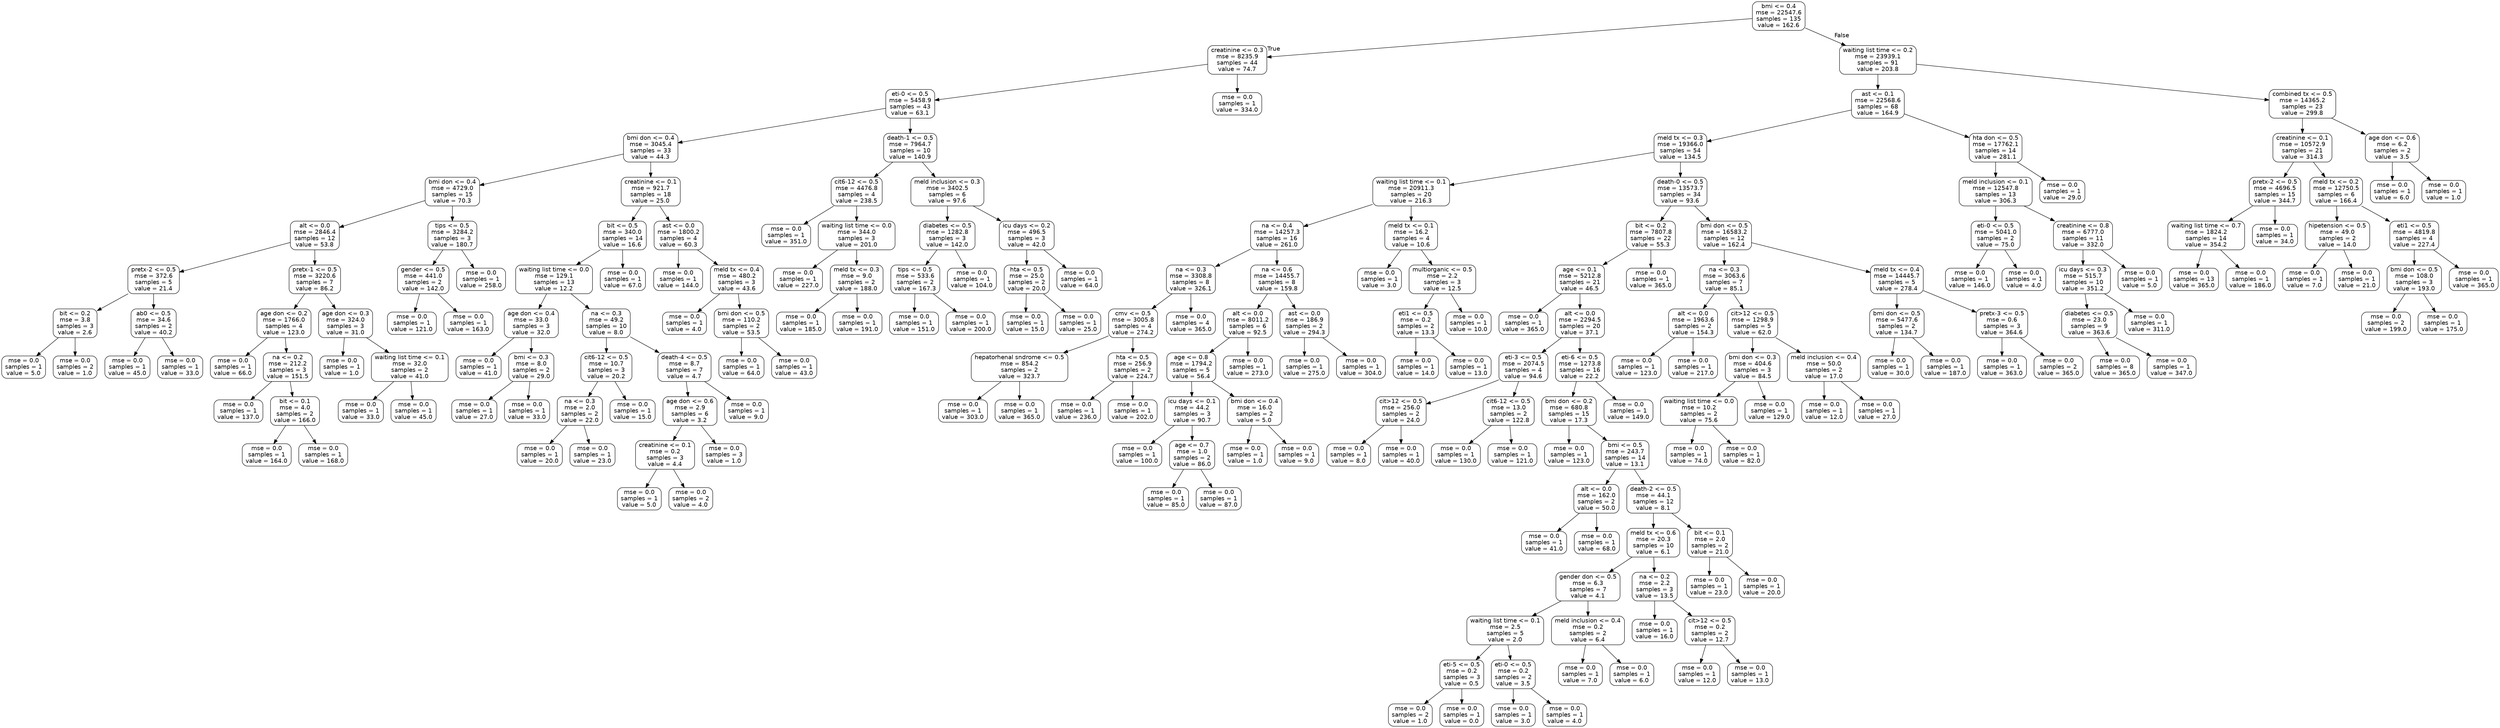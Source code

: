 digraph Tree {
node [shape=box, style="rounded", color="black", fontname=helvetica] ;
edge [fontname=helvetica] ;
0 [label="bmi <= 0.4\nmse = 22547.6\nsamples = 135\nvalue = 162.6"] ;
1 [label="creatinine <= 0.3\nmse = 8235.9\nsamples = 44\nvalue = 74.7"] ;
0 -> 1 [labeldistance=2.5, labelangle=45, headlabel="True"] ;
2 [label="eti-0 <= 0.5\nmse = 5458.9\nsamples = 43\nvalue = 63.1"] ;
1 -> 2 ;
3 [label="bmi don <= 0.4\nmse = 3045.4\nsamples = 33\nvalue = 44.3"] ;
2 -> 3 ;
4 [label="bmi don <= 0.4\nmse = 4729.0\nsamples = 15\nvalue = 70.3"] ;
3 -> 4 ;
5 [label="alt <= 0.0\nmse = 2846.4\nsamples = 12\nvalue = 53.8"] ;
4 -> 5 ;
6 [label="pretx-2 <= 0.5\nmse = 372.6\nsamples = 5\nvalue = 21.4"] ;
5 -> 6 ;
7 [label="bit <= 0.2\nmse = 3.8\nsamples = 3\nvalue = 2.6"] ;
6 -> 7 ;
8 [label="mse = 0.0\nsamples = 1\nvalue = 5.0"] ;
7 -> 8 ;
9 [label="mse = 0.0\nsamples = 2\nvalue = 1.0"] ;
7 -> 9 ;
10 [label="ab0 <= 0.5\nmse = 34.6\nsamples = 2\nvalue = 40.2"] ;
6 -> 10 ;
11 [label="mse = 0.0\nsamples = 1\nvalue = 45.0"] ;
10 -> 11 ;
12 [label="mse = 0.0\nsamples = 1\nvalue = 33.0"] ;
10 -> 12 ;
13 [label="pretx-1 <= 0.5\nmse = 3220.6\nsamples = 7\nvalue = 86.2"] ;
5 -> 13 ;
14 [label="age don <= 0.2\nmse = 1766.0\nsamples = 4\nvalue = 123.0"] ;
13 -> 14 ;
15 [label="mse = 0.0\nsamples = 1\nvalue = 66.0"] ;
14 -> 15 ;
16 [label="na <= 0.2\nmse = 212.2\nsamples = 3\nvalue = 151.5"] ;
14 -> 16 ;
17 [label="mse = 0.0\nsamples = 1\nvalue = 137.0"] ;
16 -> 17 ;
18 [label="bit <= 0.1\nmse = 4.0\nsamples = 2\nvalue = 166.0"] ;
16 -> 18 ;
19 [label="mse = 0.0\nsamples = 1\nvalue = 164.0"] ;
18 -> 19 ;
20 [label="mse = 0.0\nsamples = 1\nvalue = 168.0"] ;
18 -> 20 ;
21 [label="age don <= 0.3\nmse = 324.0\nsamples = 3\nvalue = 31.0"] ;
13 -> 21 ;
22 [label="mse = 0.0\nsamples = 1\nvalue = 1.0"] ;
21 -> 22 ;
23 [label="waiting list time <= 0.1\nmse = 32.0\nsamples = 2\nvalue = 41.0"] ;
21 -> 23 ;
24 [label="mse = 0.0\nsamples = 1\nvalue = 33.0"] ;
23 -> 24 ;
25 [label="mse = 0.0\nsamples = 1\nvalue = 45.0"] ;
23 -> 25 ;
26 [label="tips <= 0.5\nmse = 3284.2\nsamples = 3\nvalue = 180.7"] ;
4 -> 26 ;
27 [label="gender <= 0.5\nmse = 441.0\nsamples = 2\nvalue = 142.0"] ;
26 -> 27 ;
28 [label="mse = 0.0\nsamples = 1\nvalue = 121.0"] ;
27 -> 28 ;
29 [label="mse = 0.0\nsamples = 1\nvalue = 163.0"] ;
27 -> 29 ;
30 [label="mse = 0.0\nsamples = 1\nvalue = 258.0"] ;
26 -> 30 ;
31 [label="creatinine <= 0.1\nmse = 921.7\nsamples = 18\nvalue = 25.0"] ;
3 -> 31 ;
32 [label="bit <= 0.5\nmse = 340.0\nsamples = 14\nvalue = 16.6"] ;
31 -> 32 ;
33 [label="waiting list time <= 0.0\nmse = 129.1\nsamples = 13\nvalue = 12.2"] ;
32 -> 33 ;
34 [label="age don <= 0.4\nmse = 33.0\nsamples = 3\nvalue = 32.0"] ;
33 -> 34 ;
35 [label="mse = 0.0\nsamples = 1\nvalue = 41.0"] ;
34 -> 35 ;
36 [label="bmi <= 0.3\nmse = 8.0\nsamples = 2\nvalue = 29.0"] ;
34 -> 36 ;
37 [label="mse = 0.0\nsamples = 1\nvalue = 27.0"] ;
36 -> 37 ;
38 [label="mse = 0.0\nsamples = 1\nvalue = 33.0"] ;
36 -> 38 ;
39 [label="na <= 0.3\nmse = 49.2\nsamples = 10\nvalue = 8.0"] ;
33 -> 39 ;
40 [label="cit6-12 <= 0.5\nmse = 10.7\nsamples = 3\nvalue = 20.2"] ;
39 -> 40 ;
41 [label="na <= 0.3\nmse = 2.0\nsamples = 2\nvalue = 22.0"] ;
40 -> 41 ;
42 [label="mse = 0.0\nsamples = 1\nvalue = 20.0"] ;
41 -> 42 ;
43 [label="mse = 0.0\nsamples = 1\nvalue = 23.0"] ;
41 -> 43 ;
44 [label="mse = 0.0\nsamples = 1\nvalue = 15.0"] ;
40 -> 44 ;
45 [label="death-4 <= 0.5\nmse = 8.7\nsamples = 7\nvalue = 4.7"] ;
39 -> 45 ;
46 [label="age don <= 0.6\nmse = 2.9\nsamples = 6\nvalue = 3.2"] ;
45 -> 46 ;
47 [label="creatinine <= 0.1\nmse = 0.2\nsamples = 3\nvalue = 4.4"] ;
46 -> 47 ;
48 [label="mse = 0.0\nsamples = 1\nvalue = 5.0"] ;
47 -> 48 ;
49 [label="mse = 0.0\nsamples = 2\nvalue = 4.0"] ;
47 -> 49 ;
50 [label="mse = 0.0\nsamples = 3\nvalue = 1.0"] ;
46 -> 50 ;
51 [label="mse = 0.0\nsamples = 1\nvalue = 9.0"] ;
45 -> 51 ;
52 [label="mse = 0.0\nsamples = 1\nvalue = 67.0"] ;
32 -> 52 ;
53 [label="ast <= 0.0\nmse = 1800.2\nsamples = 4\nvalue = 60.3"] ;
31 -> 53 ;
54 [label="mse = 0.0\nsamples = 1\nvalue = 144.0"] ;
53 -> 54 ;
55 [label="meld tx <= 0.4\nmse = 480.2\nsamples = 3\nvalue = 43.6"] ;
53 -> 55 ;
56 [label="mse = 0.0\nsamples = 1\nvalue = 4.0"] ;
55 -> 56 ;
57 [label="bmi don <= 0.5\nmse = 110.2\nsamples = 2\nvalue = 53.5"] ;
55 -> 57 ;
58 [label="mse = 0.0\nsamples = 1\nvalue = 64.0"] ;
57 -> 58 ;
59 [label="mse = 0.0\nsamples = 1\nvalue = 43.0"] ;
57 -> 59 ;
60 [label="death-1 <= 0.5\nmse = 7964.7\nsamples = 10\nvalue = 140.9"] ;
2 -> 60 ;
61 [label="cit6-12 <= 0.5\nmse = 4476.8\nsamples = 4\nvalue = 238.5"] ;
60 -> 61 ;
62 [label="mse = 0.0\nsamples = 1\nvalue = 351.0"] ;
61 -> 62 ;
63 [label="waiting list time <= 0.0\nmse = 344.0\nsamples = 3\nvalue = 201.0"] ;
61 -> 63 ;
64 [label="mse = 0.0\nsamples = 1\nvalue = 227.0"] ;
63 -> 64 ;
65 [label="meld tx <= 0.3\nmse = 9.0\nsamples = 2\nvalue = 188.0"] ;
63 -> 65 ;
66 [label="mse = 0.0\nsamples = 1\nvalue = 185.0"] ;
65 -> 66 ;
67 [label="mse = 0.0\nsamples = 1\nvalue = 191.0"] ;
65 -> 67 ;
68 [label="meld inclusion <= 0.3\nmse = 3402.5\nsamples = 6\nvalue = 97.6"] ;
60 -> 68 ;
69 [label="diabetes <= 0.5\nmse = 1282.8\nsamples = 3\nvalue = 142.0"] ;
68 -> 69 ;
70 [label="tips <= 0.5\nmse = 533.6\nsamples = 2\nvalue = 167.3"] ;
69 -> 70 ;
71 [label="mse = 0.0\nsamples = 1\nvalue = 151.0"] ;
70 -> 71 ;
72 [label="mse = 0.0\nsamples = 1\nvalue = 200.0"] ;
70 -> 72 ;
73 [label="mse = 0.0\nsamples = 1\nvalue = 104.0"] ;
69 -> 73 ;
74 [label="icu days <= 0.2\nmse = 496.5\nsamples = 3\nvalue = 42.0"] ;
68 -> 74 ;
75 [label="hta <= 0.5\nmse = 25.0\nsamples = 2\nvalue = 20.0"] ;
74 -> 75 ;
76 [label="mse = 0.0\nsamples = 1\nvalue = 15.0"] ;
75 -> 76 ;
77 [label="mse = 0.0\nsamples = 1\nvalue = 25.0"] ;
75 -> 77 ;
78 [label="mse = 0.0\nsamples = 1\nvalue = 64.0"] ;
74 -> 78 ;
79 [label="mse = 0.0\nsamples = 1\nvalue = 334.0"] ;
1 -> 79 ;
80 [label="waiting list time <= 0.2\nmse = 23939.1\nsamples = 91\nvalue = 203.8"] ;
0 -> 80 [labeldistance=2.5, labelangle=-45, headlabel="False"] ;
81 [label="ast <= 0.1\nmse = 22568.6\nsamples = 68\nvalue = 164.9"] ;
80 -> 81 ;
82 [label="meld tx <= 0.3\nmse = 19366.0\nsamples = 54\nvalue = 134.5"] ;
81 -> 82 ;
83 [label="waiting list time <= 0.1\nmse = 20911.3\nsamples = 20\nvalue = 216.3"] ;
82 -> 83 ;
84 [label="na <= 0.4\nmse = 14257.3\nsamples = 16\nvalue = 261.0"] ;
83 -> 84 ;
85 [label="na <= 0.3\nmse = 3308.8\nsamples = 8\nvalue = 326.1"] ;
84 -> 85 ;
86 [label="cmv <= 0.5\nmse = 3005.8\nsamples = 4\nvalue = 274.2"] ;
85 -> 86 ;
87 [label="hepatorhenal sndrome <= 0.5\nmse = 854.2\nsamples = 2\nvalue = 323.7"] ;
86 -> 87 ;
88 [label="mse = 0.0\nsamples = 1\nvalue = 303.0"] ;
87 -> 88 ;
89 [label="mse = 0.0\nsamples = 1\nvalue = 365.0"] ;
87 -> 89 ;
90 [label="hta <= 0.5\nmse = 256.9\nsamples = 2\nvalue = 224.7"] ;
86 -> 90 ;
91 [label="mse = 0.0\nsamples = 1\nvalue = 236.0"] ;
90 -> 91 ;
92 [label="mse = 0.0\nsamples = 1\nvalue = 202.0"] ;
90 -> 92 ;
93 [label="mse = 0.0\nsamples = 4\nvalue = 365.0"] ;
85 -> 93 ;
94 [label="na <= 0.6\nmse = 14455.7\nsamples = 8\nvalue = 159.8"] ;
84 -> 94 ;
95 [label="alt <= 0.0\nmse = 8011.2\nsamples = 6\nvalue = 92.5"] ;
94 -> 95 ;
96 [label="age <= 0.8\nmse = 1794.2\nsamples = 5\nvalue = 56.4"] ;
95 -> 96 ;
97 [label="icu days <= 0.1\nmse = 44.2\nsamples = 3\nvalue = 90.7"] ;
96 -> 97 ;
98 [label="mse = 0.0\nsamples = 1\nvalue = 100.0"] ;
97 -> 98 ;
99 [label="age <= 0.7\nmse = 1.0\nsamples = 2\nvalue = 86.0"] ;
97 -> 99 ;
100 [label="mse = 0.0\nsamples = 1\nvalue = 85.0"] ;
99 -> 100 ;
101 [label="mse = 0.0\nsamples = 1\nvalue = 87.0"] ;
99 -> 101 ;
102 [label="bmi don <= 0.4\nmse = 16.0\nsamples = 2\nvalue = 5.0"] ;
96 -> 102 ;
103 [label="mse = 0.0\nsamples = 1\nvalue = 1.0"] ;
102 -> 103 ;
104 [label="mse = 0.0\nsamples = 1\nvalue = 9.0"] ;
102 -> 104 ;
105 [label="mse = 0.0\nsamples = 1\nvalue = 273.0"] ;
95 -> 105 ;
106 [label="ast <= 0.0\nmse = 186.9\nsamples = 2\nvalue = 294.3"] ;
94 -> 106 ;
107 [label="mse = 0.0\nsamples = 1\nvalue = 275.0"] ;
106 -> 107 ;
108 [label="mse = 0.0\nsamples = 1\nvalue = 304.0"] ;
106 -> 108 ;
109 [label="meld tx <= 0.1\nmse = 16.2\nsamples = 4\nvalue = 10.6"] ;
83 -> 109 ;
110 [label="mse = 0.0\nsamples = 1\nvalue = 3.0"] ;
109 -> 110 ;
111 [label="multiorganic <= 0.5\nmse = 2.2\nsamples = 3\nvalue = 12.5"] ;
109 -> 111 ;
112 [label="eti1 <= 0.5\nmse = 0.2\nsamples = 2\nvalue = 13.3"] ;
111 -> 112 ;
113 [label="mse = 0.0\nsamples = 1\nvalue = 14.0"] ;
112 -> 113 ;
114 [label="mse = 0.0\nsamples = 1\nvalue = 13.0"] ;
112 -> 114 ;
115 [label="mse = 0.0\nsamples = 1\nvalue = 10.0"] ;
111 -> 115 ;
116 [label="death-0 <= 0.5\nmse = 13573.7\nsamples = 34\nvalue = 93.6"] ;
82 -> 116 ;
117 [label="bit <= 0.2\nmse = 7807.8\nsamples = 22\nvalue = 55.3"] ;
116 -> 117 ;
118 [label="age <= 0.1\nmse = 5212.8\nsamples = 21\nvalue = 46.5"] ;
117 -> 118 ;
119 [label="mse = 0.0\nsamples = 1\nvalue = 365.0"] ;
118 -> 119 ;
120 [label="alt <= 0.0\nmse = 2294.5\nsamples = 20\nvalue = 37.1"] ;
118 -> 120 ;
121 [label="eti-3 <= 0.5\nmse = 2074.5\nsamples = 4\nvalue = 94.6"] ;
120 -> 121 ;
122 [label="cit>12 <= 0.5\nmse = 256.0\nsamples = 2\nvalue = 24.0"] ;
121 -> 122 ;
123 [label="mse = 0.0\nsamples = 1\nvalue = 8.0"] ;
122 -> 123 ;
124 [label="mse = 0.0\nsamples = 1\nvalue = 40.0"] ;
122 -> 124 ;
125 [label="cit6-12 <= 0.5\nmse = 13.0\nsamples = 2\nvalue = 122.8"] ;
121 -> 125 ;
126 [label="mse = 0.0\nsamples = 1\nvalue = 130.0"] ;
125 -> 126 ;
127 [label="mse = 0.0\nsamples = 1\nvalue = 121.0"] ;
125 -> 127 ;
128 [label="eti-6 <= 0.5\nmse = 1273.8\nsamples = 16\nvalue = 22.2"] ;
120 -> 128 ;
129 [label="bmi don <= 0.2\nmse = 680.8\nsamples = 15\nvalue = 17.3"] ;
128 -> 129 ;
130 [label="mse = 0.0\nsamples = 1\nvalue = 123.0"] ;
129 -> 130 ;
131 [label="bmi <= 0.5\nmse = 243.7\nsamples = 14\nvalue = 13.1"] ;
129 -> 131 ;
132 [label="alt <= 0.0\nmse = 162.0\nsamples = 2\nvalue = 50.0"] ;
131 -> 132 ;
133 [label="mse = 0.0\nsamples = 1\nvalue = 41.0"] ;
132 -> 133 ;
134 [label="mse = 0.0\nsamples = 1\nvalue = 68.0"] ;
132 -> 134 ;
135 [label="death-2 <= 0.5\nmse = 44.1\nsamples = 12\nvalue = 8.1"] ;
131 -> 135 ;
136 [label="meld tx <= 0.6\nmse = 20.3\nsamples = 10\nvalue = 6.1"] ;
135 -> 136 ;
137 [label="gender don <= 0.5\nmse = 6.3\nsamples = 7\nvalue = 4.1"] ;
136 -> 137 ;
138 [label="waiting list time <= 0.1\nmse = 2.5\nsamples = 5\nvalue = 2.0"] ;
137 -> 138 ;
139 [label="eti-5 <= 0.5\nmse = 0.2\nsamples = 3\nvalue = 0.5"] ;
138 -> 139 ;
140 [label="mse = 0.0\nsamples = 2\nvalue = 1.0"] ;
139 -> 140 ;
141 [label="mse = 0.0\nsamples = 1\nvalue = 0.0"] ;
139 -> 141 ;
142 [label="eti-0 <= 0.5\nmse = 0.2\nsamples = 2\nvalue = 3.5"] ;
138 -> 142 ;
143 [label="mse = 0.0\nsamples = 1\nvalue = 3.0"] ;
142 -> 143 ;
144 [label="mse = 0.0\nsamples = 1\nvalue = 4.0"] ;
142 -> 144 ;
145 [label="meld inclusion <= 0.4\nmse = 0.2\nsamples = 2\nvalue = 6.4"] ;
137 -> 145 ;
146 [label="mse = 0.0\nsamples = 1\nvalue = 7.0"] ;
145 -> 146 ;
147 [label="mse = 0.0\nsamples = 1\nvalue = 6.0"] ;
145 -> 147 ;
148 [label="na <= 0.2\nmse = 2.2\nsamples = 3\nvalue = 13.5"] ;
136 -> 148 ;
149 [label="mse = 0.0\nsamples = 1\nvalue = 16.0"] ;
148 -> 149 ;
150 [label="cit>12 <= 0.5\nmse = 0.2\nsamples = 2\nvalue = 12.7"] ;
148 -> 150 ;
151 [label="mse = 0.0\nsamples = 1\nvalue = 12.0"] ;
150 -> 151 ;
152 [label="mse = 0.0\nsamples = 1\nvalue = 13.0"] ;
150 -> 152 ;
153 [label="bit <= 0.1\nmse = 2.0\nsamples = 2\nvalue = 21.0"] ;
135 -> 153 ;
154 [label="mse = 0.0\nsamples = 1\nvalue = 23.0"] ;
153 -> 154 ;
155 [label="mse = 0.0\nsamples = 1\nvalue = 20.0"] ;
153 -> 155 ;
156 [label="mse = 0.0\nsamples = 1\nvalue = 149.0"] ;
128 -> 156 ;
157 [label="mse = 0.0\nsamples = 1\nvalue = 365.0"] ;
117 -> 157 ;
158 [label="bmi don <= 0.5\nmse = 16583.2\nsamples = 12\nvalue = 162.4"] ;
116 -> 158 ;
159 [label="na <= 0.3\nmse = 3063.6\nsamples = 7\nvalue = 85.1"] ;
158 -> 159 ;
160 [label="alt <= 0.0\nmse = 1963.6\nsamples = 2\nvalue = 154.3"] ;
159 -> 160 ;
161 [label="mse = 0.0\nsamples = 1\nvalue = 123.0"] ;
160 -> 161 ;
162 [label="mse = 0.0\nsamples = 1\nvalue = 217.0"] ;
160 -> 162 ;
163 [label="cit>12 <= 0.5\nmse = 1298.9\nsamples = 5\nvalue = 62.0"] ;
159 -> 163 ;
164 [label="bmi don <= 0.3\nmse = 404.6\nsamples = 3\nvalue = 84.5"] ;
163 -> 164 ;
165 [label="waiting list time <= 0.0\nmse = 10.2\nsamples = 2\nvalue = 75.6"] ;
164 -> 165 ;
166 [label="mse = 0.0\nsamples = 1\nvalue = 74.0"] ;
165 -> 166 ;
167 [label="mse = 0.0\nsamples = 1\nvalue = 82.0"] ;
165 -> 167 ;
168 [label="mse = 0.0\nsamples = 1\nvalue = 129.0"] ;
164 -> 168 ;
169 [label="meld inclusion <= 0.4\nmse = 50.0\nsamples = 2\nvalue = 17.0"] ;
163 -> 169 ;
170 [label="mse = 0.0\nsamples = 1\nvalue = 12.0"] ;
169 -> 170 ;
171 [label="mse = 0.0\nsamples = 1\nvalue = 27.0"] ;
169 -> 171 ;
172 [label="meld tx <= 0.4\nmse = 14445.7\nsamples = 5\nvalue = 278.4"] ;
158 -> 172 ;
173 [label="bmi don <= 0.5\nmse = 5477.6\nsamples = 2\nvalue = 134.7"] ;
172 -> 173 ;
174 [label="mse = 0.0\nsamples = 1\nvalue = 30.0"] ;
173 -> 174 ;
175 [label="mse = 0.0\nsamples = 1\nvalue = 187.0"] ;
173 -> 175 ;
176 [label="pretx-3 <= 0.5\nmse = 0.6\nsamples = 3\nvalue = 364.6"] ;
172 -> 176 ;
177 [label="mse = 0.0\nsamples = 1\nvalue = 363.0"] ;
176 -> 177 ;
178 [label="mse = 0.0\nsamples = 2\nvalue = 365.0"] ;
176 -> 178 ;
179 [label="hta don <= 0.5\nmse = 17762.1\nsamples = 14\nvalue = 281.1"] ;
81 -> 179 ;
180 [label="meld inclusion <= 0.1\nmse = 12547.8\nsamples = 13\nvalue = 306.3"] ;
179 -> 180 ;
181 [label="eti-0 <= 0.5\nmse = 5041.0\nsamples = 2\nvalue = 75.0"] ;
180 -> 181 ;
182 [label="mse = 0.0\nsamples = 1\nvalue = 146.0"] ;
181 -> 182 ;
183 [label="mse = 0.0\nsamples = 1\nvalue = 4.0"] ;
181 -> 183 ;
184 [label="creatinine <= 0.8\nmse = 6777.0\nsamples = 11\nvalue = 332.0"] ;
180 -> 184 ;
185 [label="icu days <= 0.3\nmse = 515.7\nsamples = 10\nvalue = 351.2"] ;
184 -> 185 ;
186 [label="diabetes <= 0.5\nmse = 23.0\nsamples = 9\nvalue = 363.6"] ;
185 -> 186 ;
187 [label="mse = 0.0\nsamples = 8\nvalue = 365.0"] ;
186 -> 187 ;
188 [label="mse = 0.0\nsamples = 1\nvalue = 347.0"] ;
186 -> 188 ;
189 [label="mse = 0.0\nsamples = 1\nvalue = 311.0"] ;
185 -> 189 ;
190 [label="mse = 0.0\nsamples = 1\nvalue = 5.0"] ;
184 -> 190 ;
191 [label="mse = 0.0\nsamples = 1\nvalue = 29.0"] ;
179 -> 191 ;
192 [label="combined tx <= 0.5\nmse = 14365.2\nsamples = 23\nvalue = 299.8"] ;
80 -> 192 ;
193 [label="creatinine <= 0.1\nmse = 10572.9\nsamples = 21\nvalue = 314.3"] ;
192 -> 193 ;
194 [label="pretx-2 <= 0.5\nmse = 4696.5\nsamples = 15\nvalue = 344.7"] ;
193 -> 194 ;
195 [label="waiting list time <= 0.7\nmse = 1824.2\nsamples = 14\nvalue = 354.2"] ;
194 -> 195 ;
196 [label="mse = 0.0\nsamples = 13\nvalue = 365.0"] ;
195 -> 196 ;
197 [label="mse = 0.0\nsamples = 1\nvalue = 186.0"] ;
195 -> 197 ;
198 [label="mse = 0.0\nsamples = 1\nvalue = 34.0"] ;
194 -> 198 ;
199 [label="meld tx <= 0.2\nmse = 12750.5\nsamples = 6\nvalue = 166.4"] ;
193 -> 199 ;
200 [label="hipetension <= 0.5\nmse = 49.0\nsamples = 2\nvalue = 14.0"] ;
199 -> 200 ;
201 [label="mse = 0.0\nsamples = 1\nvalue = 7.0"] ;
200 -> 201 ;
202 [label="mse = 0.0\nsamples = 1\nvalue = 21.0"] ;
200 -> 202 ;
203 [label="eti1 <= 0.5\nmse = 4819.8\nsamples = 4\nvalue = 227.4"] ;
199 -> 203 ;
204 [label="bmi don <= 0.5\nmse = 108.0\nsamples = 3\nvalue = 193.0"] ;
203 -> 204 ;
205 [label="mse = 0.0\nsamples = 2\nvalue = 199.0"] ;
204 -> 205 ;
206 [label="mse = 0.0\nsamples = 1\nvalue = 175.0"] ;
204 -> 206 ;
207 [label="mse = 0.0\nsamples = 1\nvalue = 365.0"] ;
203 -> 207 ;
208 [label="age don <= 0.6\nmse = 6.2\nsamples = 2\nvalue = 3.5"] ;
192 -> 208 ;
209 [label="mse = 0.0\nsamples = 1\nvalue = 6.0"] ;
208 -> 209 ;
210 [label="mse = 0.0\nsamples = 1\nvalue = 1.0"] ;
208 -> 210 ;
}